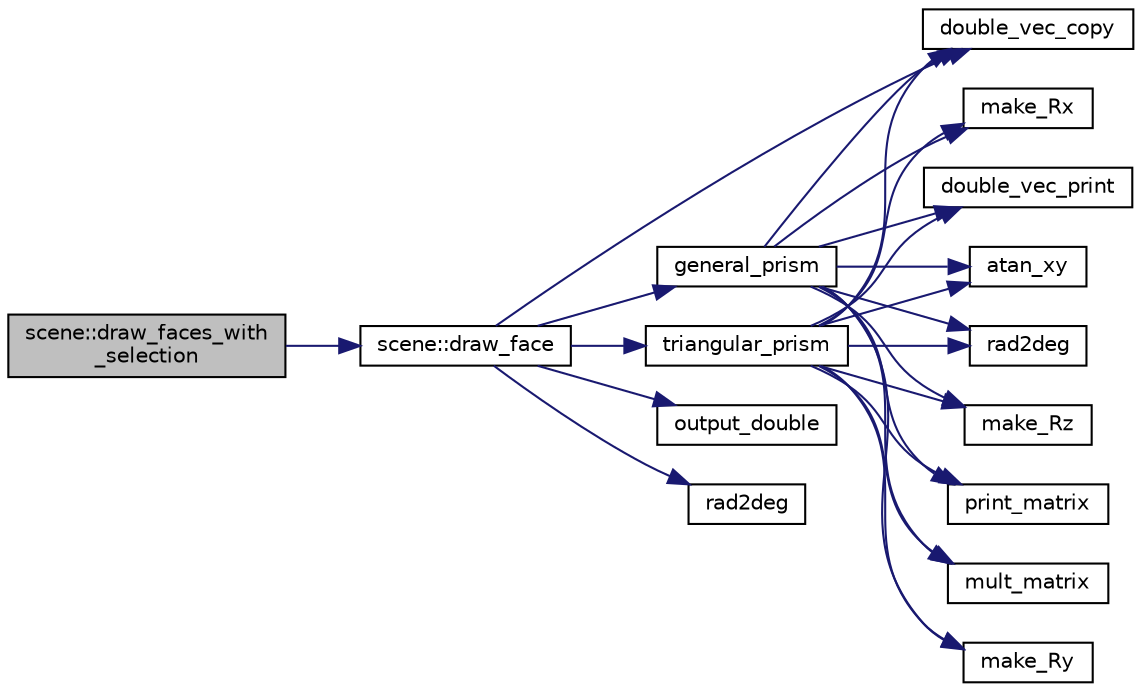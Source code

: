 digraph "scene::draw_faces_with_selection"
{
  edge [fontname="Helvetica",fontsize="10",labelfontname="Helvetica",labelfontsize="10"];
  node [fontname="Helvetica",fontsize="10",shape=record];
  rankdir="LR";
  Node75 [label="scene::draw_faces_with\l_selection",height=0.2,width=0.4,color="black", fillcolor="grey75", style="filled", fontcolor="black"];
  Node75 -> Node76 [color="midnightblue",fontsize="10",style="solid",fontname="Helvetica"];
  Node76 [label="scene::draw_face",height=0.2,width=0.4,color="black", fillcolor="white", style="filled",URL="$df/db1/classscene.html#a9eda6a9de48435c9f5d574b31108394b"];
  Node76 -> Node77 [color="midnightblue",fontsize="10",style="solid",fontname="Helvetica"];
  Node77 [label="double_vec_copy",height=0.2,width=0.4,color="black", fillcolor="white", style="filled",URL="$d5/db4/io__and__os_8h.html#aee0c436dfcfcb2f8a9b32f01ec90033a"];
  Node76 -> Node78 [color="midnightblue",fontsize="10",style="solid",fontname="Helvetica"];
  Node78 [label="triangular_prism",height=0.2,width=0.4,color="black", fillcolor="white", style="filled",URL="$d5/d87/globals_8h.html#a09c00ded4c934ce35a1686ab4e95d2e6"];
  Node78 -> Node79 [color="midnightblue",fontsize="10",style="solid",fontname="Helvetica"];
  Node79 [label="double_vec_print",height=0.2,width=0.4,color="black", fillcolor="white", style="filled",URL="$d0/d22/numerics_8_c.html#a7f044be354a33be9978da8d8fa8d3263"];
  Node78 -> Node77 [color="midnightblue",fontsize="10",style="solid",fontname="Helvetica"];
  Node78 -> Node80 [color="midnightblue",fontsize="10",style="solid",fontname="Helvetica"];
  Node80 [label="atan_xy",height=0.2,width=0.4,color="black", fillcolor="white", style="filled",URL="$d0/d22/numerics_8_c.html#ad8d538a1767a5e9414e9c862727e5cae"];
  Node78 -> Node81 [color="midnightblue",fontsize="10",style="solid",fontname="Helvetica"];
  Node81 [label="rad2deg",height=0.2,width=0.4,color="black", fillcolor="white", style="filled",URL="$d0/d22/numerics_8_c.html#ac668efd3c58b46cd7795ab39c4e445b6"];
  Node78 -> Node82 [color="midnightblue",fontsize="10",style="solid",fontname="Helvetica"];
  Node82 [label="make_Rz",height=0.2,width=0.4,color="black", fillcolor="white", style="filled",URL="$d0/d22/numerics_8_c.html#a8314265ad2a671058910a24f7195e30e"];
  Node78 -> Node83 [color="midnightblue",fontsize="10",style="solid",fontname="Helvetica"];
  Node83 [label="print_matrix",height=0.2,width=0.4,color="black", fillcolor="white", style="filled",URL="$d0/d22/numerics_8_c.html#a44769c6c75db797fdd021a1896c24517"];
  Node78 -> Node84 [color="midnightblue",fontsize="10",style="solid",fontname="Helvetica"];
  Node84 [label="mult_matrix",height=0.2,width=0.4,color="black", fillcolor="white", style="filled",URL="$d0/d22/numerics_8_c.html#a13e6af87c7d07ce32d1fbd8778a3d350"];
  Node78 -> Node85 [color="midnightblue",fontsize="10",style="solid",fontname="Helvetica"];
  Node85 [label="make_Ry",height=0.2,width=0.4,color="black", fillcolor="white", style="filled",URL="$d0/d22/numerics_8_c.html#a8e1fbe5a31eb2048a0f74cd871c5a350"];
  Node78 -> Node86 [color="midnightblue",fontsize="10",style="solid",fontname="Helvetica"];
  Node86 [label="make_Rx",height=0.2,width=0.4,color="black", fillcolor="white", style="filled",URL="$d0/d22/numerics_8_c.html#a06ed6e830430dcce8d46032651ba3518"];
  Node76 -> Node87 [color="midnightblue",fontsize="10",style="solid",fontname="Helvetica"];
  Node87 [label="general_prism",height=0.2,width=0.4,color="black", fillcolor="white", style="filled",URL="$d5/d87/globals_8h.html#aed48f71e62e98267cb44d96a2f5786c9"];
  Node87 -> Node79 [color="midnightblue",fontsize="10",style="solid",fontname="Helvetica"];
  Node87 -> Node77 [color="midnightblue",fontsize="10",style="solid",fontname="Helvetica"];
  Node87 -> Node80 [color="midnightblue",fontsize="10",style="solid",fontname="Helvetica"];
  Node87 -> Node81 [color="midnightblue",fontsize="10",style="solid",fontname="Helvetica"];
  Node87 -> Node82 [color="midnightblue",fontsize="10",style="solid",fontname="Helvetica"];
  Node87 -> Node83 [color="midnightblue",fontsize="10",style="solid",fontname="Helvetica"];
  Node87 -> Node84 [color="midnightblue",fontsize="10",style="solid",fontname="Helvetica"];
  Node87 -> Node85 [color="midnightblue",fontsize="10",style="solid",fontname="Helvetica"];
  Node87 -> Node86 [color="midnightblue",fontsize="10",style="solid",fontname="Helvetica"];
  Node76 -> Node88 [color="midnightblue",fontsize="10",style="solid",fontname="Helvetica"];
  Node88 [label="output_double",height=0.2,width=0.4,color="black", fillcolor="white", style="filled",URL="$d5/d87/globals_8h.html#a0d78928594686738975fd41e2603101f"];
  Node76 -> Node89 [color="midnightblue",fontsize="10",style="solid",fontname="Helvetica"];
  Node89 [label="rad2deg",height=0.2,width=0.4,color="black", fillcolor="white", style="filled",URL="$d5/d87/globals_8h.html#ac668efd3c58b46cd7795ab39c4e445b6"];
}

